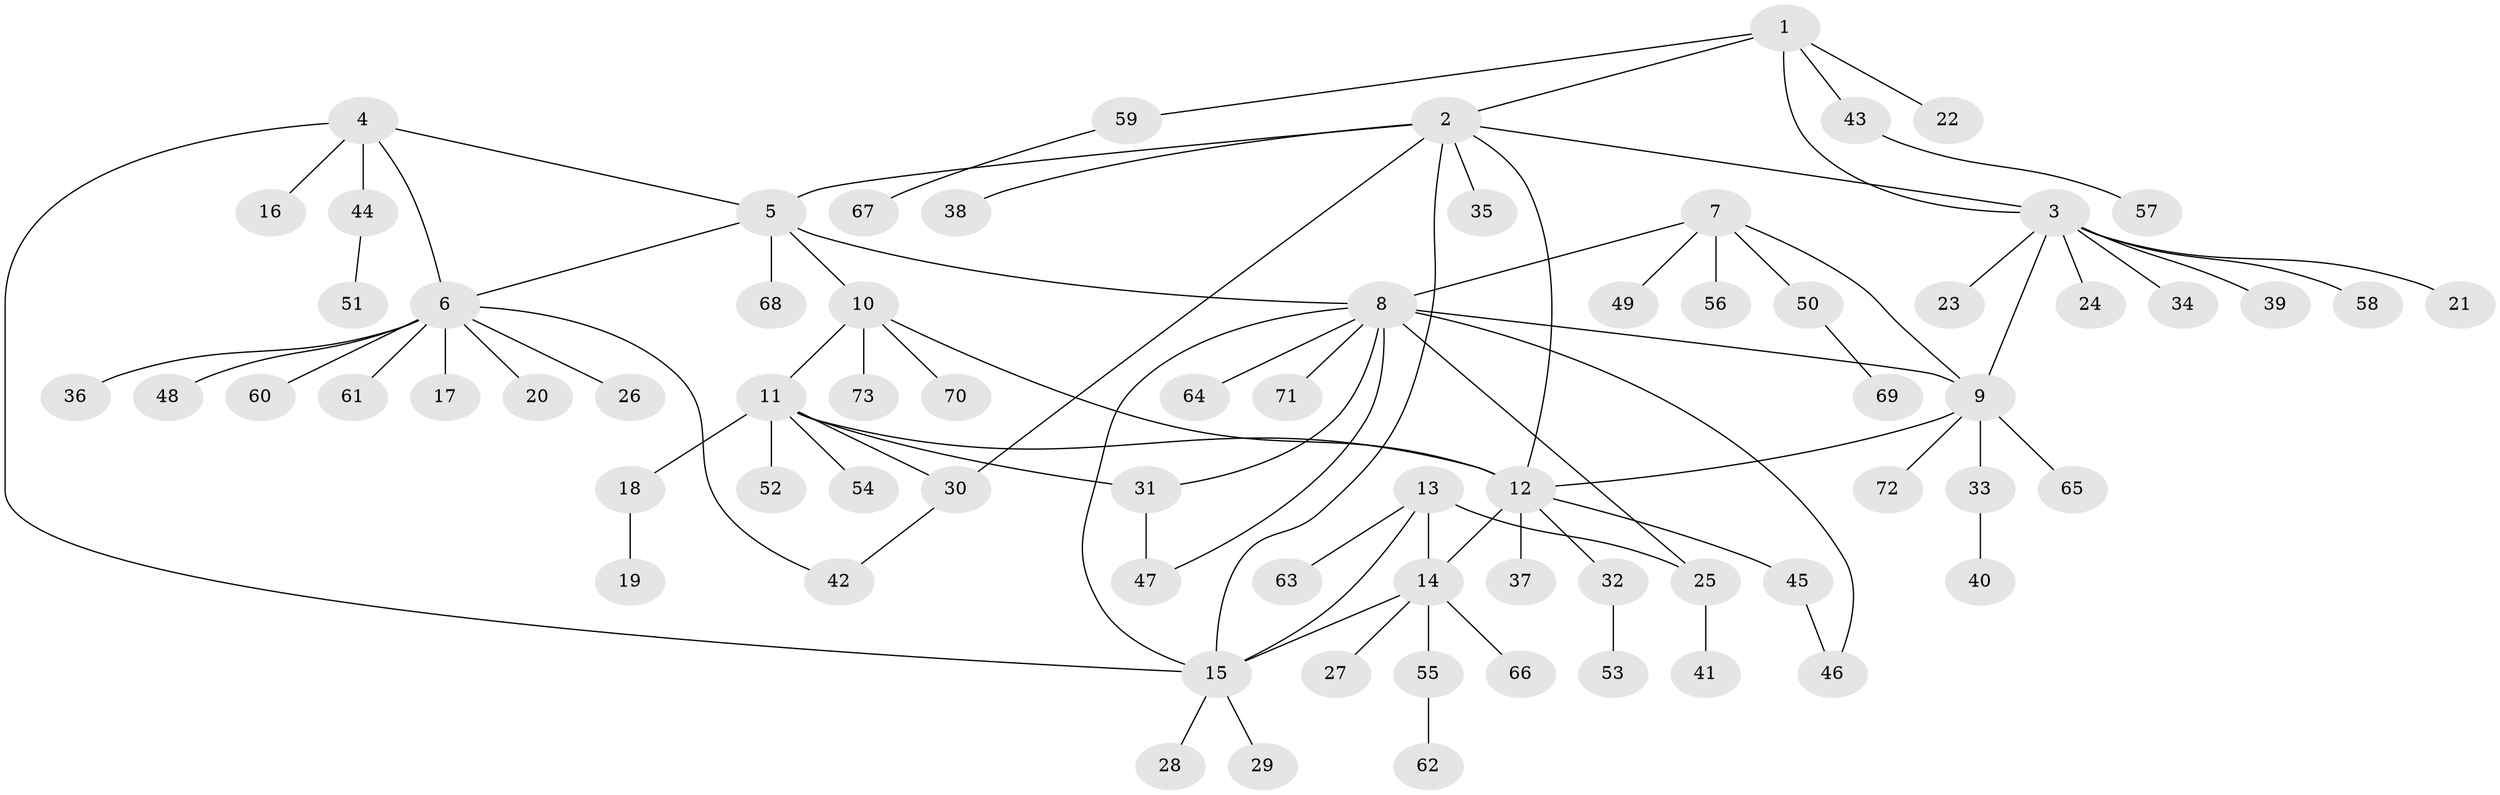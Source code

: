 // coarse degree distribution, {2: 0.17307692307692307, 1: 0.5192307692307693, 8: 0.038461538461538464, 4: 0.07692307692307693, 6: 0.057692307692307696, 5: 0.038461538461538464, 7: 0.038461538461538464, 3: 0.038461538461538464, 9: 0.019230769230769232}
// Generated by graph-tools (version 1.1) at 2025/37/03/04/25 23:37:49]
// undirected, 73 vertices, 89 edges
graph export_dot {
  node [color=gray90,style=filled];
  1;
  2;
  3;
  4;
  5;
  6;
  7;
  8;
  9;
  10;
  11;
  12;
  13;
  14;
  15;
  16;
  17;
  18;
  19;
  20;
  21;
  22;
  23;
  24;
  25;
  26;
  27;
  28;
  29;
  30;
  31;
  32;
  33;
  34;
  35;
  36;
  37;
  38;
  39;
  40;
  41;
  42;
  43;
  44;
  45;
  46;
  47;
  48;
  49;
  50;
  51;
  52;
  53;
  54;
  55;
  56;
  57;
  58;
  59;
  60;
  61;
  62;
  63;
  64;
  65;
  66;
  67;
  68;
  69;
  70;
  71;
  72;
  73;
  1 -- 2;
  1 -- 3;
  1 -- 22;
  1 -- 43;
  1 -- 59;
  2 -- 3;
  2 -- 5;
  2 -- 12;
  2 -- 15;
  2 -- 30;
  2 -- 35;
  2 -- 38;
  3 -- 9;
  3 -- 21;
  3 -- 23;
  3 -- 24;
  3 -- 34;
  3 -- 39;
  3 -- 58;
  4 -- 5;
  4 -- 6;
  4 -- 15;
  4 -- 16;
  4 -- 44;
  5 -- 6;
  5 -- 8;
  5 -- 10;
  5 -- 68;
  6 -- 17;
  6 -- 20;
  6 -- 26;
  6 -- 36;
  6 -- 42;
  6 -- 48;
  6 -- 60;
  6 -- 61;
  7 -- 8;
  7 -- 9;
  7 -- 49;
  7 -- 50;
  7 -- 56;
  8 -- 9;
  8 -- 15;
  8 -- 25;
  8 -- 31;
  8 -- 46;
  8 -- 47;
  8 -- 64;
  8 -- 71;
  9 -- 12;
  9 -- 33;
  9 -- 65;
  9 -- 72;
  10 -- 11;
  10 -- 12;
  10 -- 70;
  10 -- 73;
  11 -- 12;
  11 -- 18;
  11 -- 30;
  11 -- 31;
  11 -- 52;
  11 -- 54;
  12 -- 14;
  12 -- 32;
  12 -- 37;
  12 -- 45;
  13 -- 14;
  13 -- 15;
  13 -- 25;
  13 -- 63;
  14 -- 15;
  14 -- 27;
  14 -- 55;
  14 -- 66;
  15 -- 28;
  15 -- 29;
  18 -- 19;
  25 -- 41;
  30 -- 42;
  31 -- 47;
  32 -- 53;
  33 -- 40;
  43 -- 57;
  44 -- 51;
  45 -- 46;
  50 -- 69;
  55 -- 62;
  59 -- 67;
}
